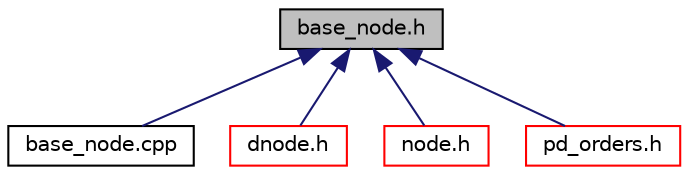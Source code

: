digraph "base_node.h"
{
 // LATEX_PDF_SIZE
  edge [fontname="Helvetica",fontsize="10",labelfontname="Helvetica",labelfontsize="10"];
  node [fontname="Helvetica",fontsize="10",shape=record];
  Node1 [label="base_node.h",height=0.2,width=0.4,color="black", fillcolor="grey75", style="filled", fontcolor="black",tooltip=" "];
  Node1 -> Node2 [dir="back",color="midnightblue",fontsize="10",style="solid",fontname="Helvetica"];
  Node2 [label="base_node.cpp",height=0.2,width=0.4,color="black", fillcolor="white", style="filled",URL="$base__node_8cpp.html",tooltip=" "];
  Node1 -> Node3 [dir="back",color="midnightblue",fontsize="10",style="solid",fontname="Helvetica"];
  Node3 [label="dnode.h",height=0.2,width=0.4,color="red", fillcolor="white", style="filled",URL="$dnode_8h.html",tooltip=" "];
  Node1 -> Node30 [dir="back",color="midnightblue",fontsize="10",style="solid",fontname="Helvetica"];
  Node30 [label="node.h",height=0.2,width=0.4,color="red", fillcolor="white", style="filled",URL="$node_8h.html",tooltip=" "];
  Node1 -> Node32 [dir="back",color="midnightblue",fontsize="10",style="solid",fontname="Helvetica"];
  Node32 [label="pd_orders.h",height=0.2,width=0.4,color="red", fillcolor="white", style="filled",URL="$pd__orders_8h.html",tooltip=" "];
}

